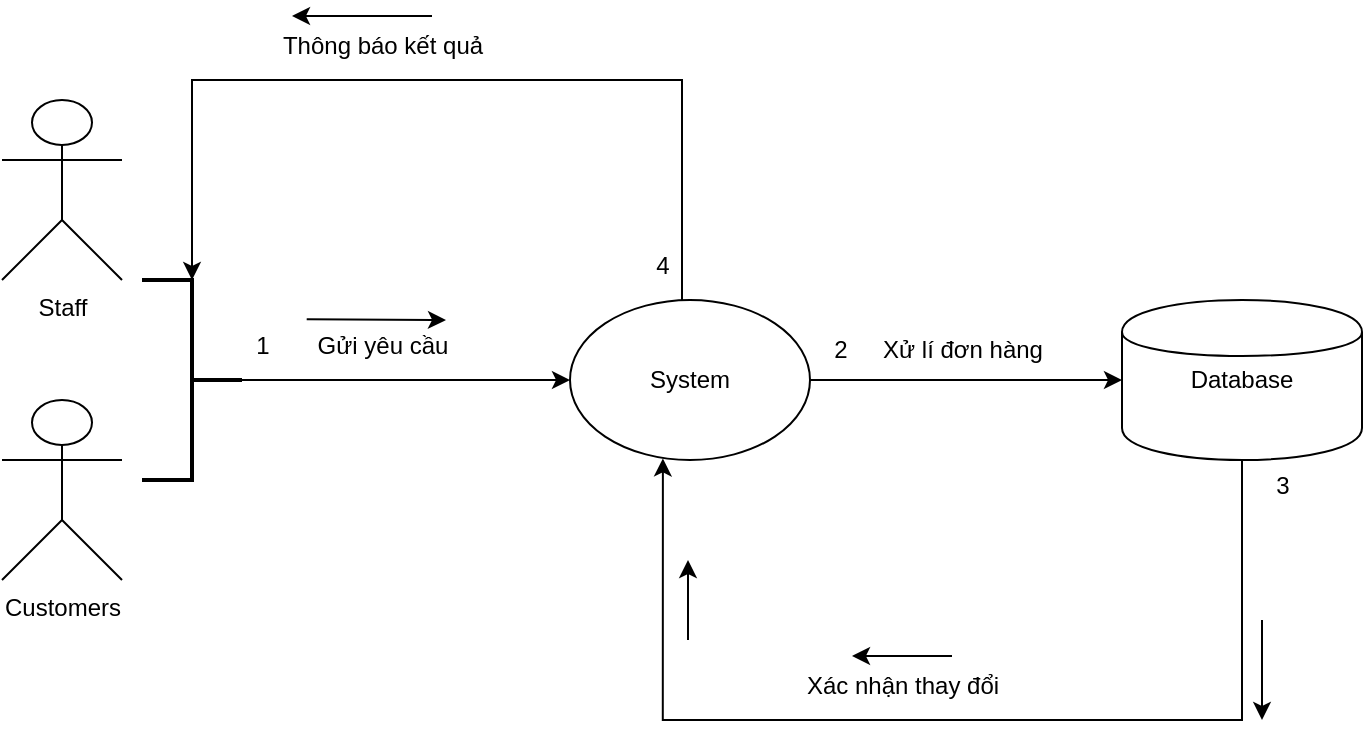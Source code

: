 <mxfile version="27.0.3">
  <diagram name="Trang-1" id="4BKxhR3NFbtE3IfV_EZ3">
    <mxGraphModel dx="1227" dy="606" grid="1" gridSize="10" guides="1" tooltips="1" connect="1" arrows="1" fold="1" page="1" pageScale="1" pageWidth="827" pageHeight="1169" math="0" shadow="0">
      <root>
        <mxCell id="0" />
        <mxCell id="1" parent="0" />
        <mxCell id="-bvlHswhVJAeka2cfpWW-1" value="Staff" style="shape=umlActor;verticalLabelPosition=bottom;verticalAlign=top;html=1;outlineConnect=0;" vertex="1" parent="1">
          <mxGeometry x="70" y="170" width="60" height="90" as="geometry" />
        </mxCell>
        <mxCell id="-bvlHswhVJAeka2cfpWW-2" value="Customers" style="shape=umlActor;verticalLabelPosition=bottom;verticalAlign=top;html=1;outlineConnect=0;" vertex="1" parent="1">
          <mxGeometry x="70" y="320" width="60" height="90" as="geometry" />
        </mxCell>
        <mxCell id="-bvlHswhVJAeka2cfpWW-9" style="edgeStyle=orthogonalEdgeStyle;rounded=0;orthogonalLoop=1;jettySize=auto;html=1;entryX=0;entryY=0.5;entryDx=0;entryDy=0;" edge="1" parent="1" source="-bvlHswhVJAeka2cfpWW-6" target="-bvlHswhVJAeka2cfpWW-7">
          <mxGeometry relative="1" as="geometry" />
        </mxCell>
        <mxCell id="-bvlHswhVJAeka2cfpWW-6" value="" style="strokeWidth=2;html=1;shape=mxgraph.flowchart.annotation_2;align=left;labelPosition=right;pointerEvents=1;rotation=-180;" vertex="1" parent="1">
          <mxGeometry x="140" y="260" width="50" height="100" as="geometry" />
        </mxCell>
        <mxCell id="-bvlHswhVJAeka2cfpWW-14" style="edgeStyle=orthogonalEdgeStyle;rounded=0;orthogonalLoop=1;jettySize=auto;html=1;entryX=0;entryY=0.5;entryDx=0;entryDy=0;" edge="1" parent="1" source="-bvlHswhVJAeka2cfpWW-7" target="-bvlHswhVJAeka2cfpWW-10">
          <mxGeometry relative="1" as="geometry" />
        </mxCell>
        <mxCell id="-bvlHswhVJAeka2cfpWW-7" value="System" style="ellipse;whiteSpace=wrap;html=1;" vertex="1" parent="1">
          <mxGeometry x="354" y="270" width="120" height="80" as="geometry" />
        </mxCell>
        <mxCell id="-bvlHswhVJAeka2cfpWW-17" style="edgeStyle=orthogonalEdgeStyle;rounded=0;orthogonalLoop=1;jettySize=auto;html=1;entryX=0.387;entryY=0.99;entryDx=0;entryDy=0;entryPerimeter=0;" edge="1" parent="1" source="-bvlHswhVJAeka2cfpWW-10" target="-bvlHswhVJAeka2cfpWW-7">
          <mxGeometry relative="1" as="geometry">
            <mxPoint x="410" y="360" as="targetPoint" />
            <Array as="points">
              <mxPoint x="690" y="480" />
              <mxPoint x="400" y="480" />
            </Array>
          </mxGeometry>
        </mxCell>
        <mxCell id="-bvlHswhVJAeka2cfpWW-10" value="Database" style="shape=cylinder;whiteSpace=wrap;html=1;" vertex="1" parent="1">
          <mxGeometry x="630" y="270" width="120" height="80" as="geometry" />
        </mxCell>
        <mxCell id="-bvlHswhVJAeka2cfpWW-11" value="1" style="text;html=1;align=center;verticalAlign=middle;resizable=0;points=[];autosize=1;strokeColor=none;fillColor=none;" vertex="1" parent="1">
          <mxGeometry x="185" y="278" width="30" height="30" as="geometry" />
        </mxCell>
        <mxCell id="-bvlHswhVJAeka2cfpWW-12" value="Gửi yêu cầu" style="text;html=1;align=center;verticalAlign=middle;resizable=0;points=[];autosize=1;strokeColor=none;fillColor=none;" vertex="1" parent="1">
          <mxGeometry x="215" y="278" width="90" height="30" as="geometry" />
        </mxCell>
        <mxCell id="-bvlHswhVJAeka2cfpWW-13" value="" style="endArrow=classic;html=1;rounded=0;exitX=0.504;exitY=0.053;exitDx=0;exitDy=0;exitPerimeter=0;" edge="1" parent="1">
          <mxGeometry width="50" height="50" relative="1" as="geometry">
            <mxPoint x="222.36" y="279.59" as="sourcePoint" />
            <mxPoint x="292" y="280" as="targetPoint" />
          </mxGeometry>
        </mxCell>
        <mxCell id="-bvlHswhVJAeka2cfpWW-15" value="2" style="text;html=1;align=center;verticalAlign=middle;resizable=0;points=[];autosize=1;strokeColor=none;fillColor=none;" vertex="1" parent="1">
          <mxGeometry x="474" y="280" width="30" height="30" as="geometry" />
        </mxCell>
        <mxCell id="-bvlHswhVJAeka2cfpWW-16" value="Xử lí đơn hàng" style="text;html=1;align=center;verticalAlign=middle;resizable=0;points=[];autosize=1;strokeColor=none;fillColor=none;" vertex="1" parent="1">
          <mxGeometry x="500" y="280" width="100" height="30" as="geometry" />
        </mxCell>
        <mxCell id="-bvlHswhVJAeka2cfpWW-18" value="3" style="text;html=1;align=center;verticalAlign=middle;resizable=0;points=[];autosize=1;strokeColor=none;fillColor=none;" vertex="1" parent="1">
          <mxGeometry x="695" y="348" width="30" height="30" as="geometry" />
        </mxCell>
        <mxCell id="-bvlHswhVJAeka2cfpWW-19" value="Xác nhận thay đổi" style="text;html=1;align=center;verticalAlign=middle;resizable=0;points=[];autosize=1;strokeColor=none;fillColor=none;" vertex="1" parent="1">
          <mxGeometry x="460" y="448" width="120" height="30" as="geometry" />
        </mxCell>
        <mxCell id="-bvlHswhVJAeka2cfpWW-20" value="" style="endArrow=classic;html=1;rounded=0;" edge="1" parent="1">
          <mxGeometry width="50" height="50" relative="1" as="geometry">
            <mxPoint x="700" y="430" as="sourcePoint" />
            <mxPoint x="700" y="480" as="targetPoint" />
          </mxGeometry>
        </mxCell>
        <mxCell id="-bvlHswhVJAeka2cfpWW-21" value="" style="endArrow=classic;html=1;rounded=0;" edge="1" parent="1">
          <mxGeometry width="50" height="50" relative="1" as="geometry">
            <mxPoint x="545" y="448" as="sourcePoint" />
            <mxPoint x="495" y="448" as="targetPoint" />
          </mxGeometry>
        </mxCell>
        <mxCell id="-bvlHswhVJAeka2cfpWW-22" value="" style="endArrow=classic;html=1;rounded=0;" edge="1" parent="1">
          <mxGeometry width="50" height="50" relative="1" as="geometry">
            <mxPoint x="413" y="440" as="sourcePoint" />
            <mxPoint x="413" y="400" as="targetPoint" />
          </mxGeometry>
        </mxCell>
        <mxCell id="-bvlHswhVJAeka2cfpWW-23" style="edgeStyle=orthogonalEdgeStyle;rounded=0;orthogonalLoop=1;jettySize=auto;html=1;entryX=0.5;entryY=1;entryDx=0;entryDy=0;entryPerimeter=0;" edge="1" parent="1" source="-bvlHswhVJAeka2cfpWW-7" target="-bvlHswhVJAeka2cfpWW-6">
          <mxGeometry relative="1" as="geometry">
            <Array as="points">
              <mxPoint x="410" y="160" />
              <mxPoint x="165" y="160" />
            </Array>
          </mxGeometry>
        </mxCell>
        <mxCell id="-bvlHswhVJAeka2cfpWW-24" value="4" style="text;html=1;align=center;verticalAlign=middle;resizable=0;points=[];autosize=1;strokeColor=none;fillColor=none;" vertex="1" parent="1">
          <mxGeometry x="385" y="238" width="30" height="30" as="geometry" />
        </mxCell>
        <mxCell id="-bvlHswhVJAeka2cfpWW-25" value="Thông báo kết quả" style="text;html=1;align=center;verticalAlign=middle;resizable=0;points=[];autosize=1;strokeColor=none;fillColor=none;" vertex="1" parent="1">
          <mxGeometry x="200" y="128" width="120" height="30" as="geometry" />
        </mxCell>
        <mxCell id="-bvlHswhVJAeka2cfpWW-26" value="" style="endArrow=classic;html=1;rounded=0;" edge="1" parent="1">
          <mxGeometry width="50" height="50" relative="1" as="geometry">
            <mxPoint x="285" y="128" as="sourcePoint" />
            <mxPoint x="215" y="128" as="targetPoint" />
          </mxGeometry>
        </mxCell>
      </root>
    </mxGraphModel>
  </diagram>
</mxfile>
